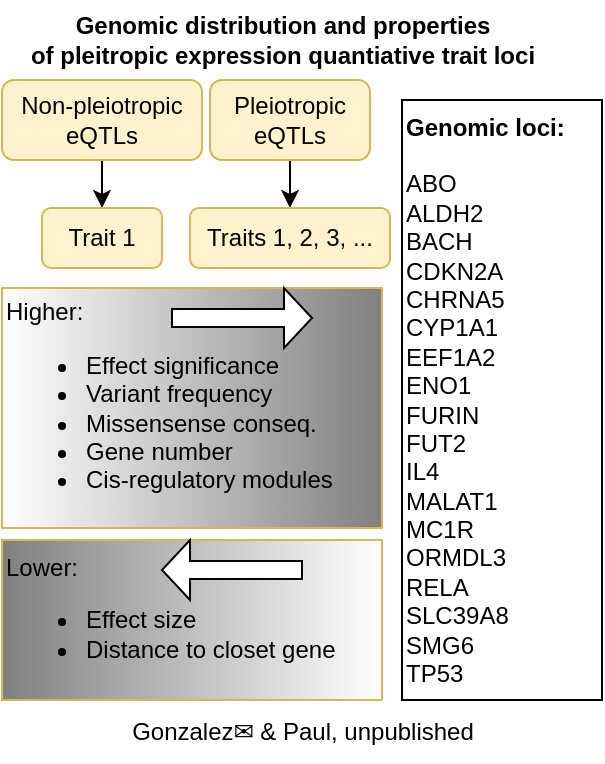 <mxfile version="20.8.16" type="device"><diagram name="Page-1" id="Vjk6BLJHzVL-f5j-Qir_"><mxGraphModel dx="818" dy="483" grid="1" gridSize="10" guides="1" tooltips="1" connect="1" arrows="1" fold="1" page="1" pageScale="1" pageWidth="1169" pageHeight="827" math="0" shadow="0"><root><mxCell id="0"/><mxCell id="1" parent="0"/><mxCell id="TvS2cYmYcbYLoNnPiuxB-8" style="rounded=0;orthogonalLoop=1;jettySize=auto;html=1;exitX=0.5;exitY=1;exitDx=0;exitDy=0;entryX=0.5;entryY=0;entryDx=0;entryDy=0;" parent="1" source="TvS2cYmYcbYLoNnPiuxB-1" target="TvS2cYmYcbYLoNnPiuxB-4" edge="1"><mxGeometry relative="1" as="geometry"><mxPoint x="525" y="250" as="targetPoint"/></mxGeometry></mxCell><mxCell id="TvS2cYmYcbYLoNnPiuxB-1" value="Non-pleiotropic&lt;br&gt;eQTLs" style="rounded=1;whiteSpace=wrap;html=1;fillColor=#fff2cc;strokeColor=#d6b656;" parent="1" vertex="1"><mxGeometry x="385" y="310" width="100" height="40" as="geometry"/></mxCell><mxCell id="TvS2cYmYcbYLoNnPiuxB-4" value="Trait 1" style="rounded=1;whiteSpace=wrap;html=1;fillColor=#fff2cc;strokeColor=#d6b656;" parent="1" vertex="1"><mxGeometry x="405" y="374" width="60" height="30" as="geometry"/></mxCell><mxCell id="TvS2cYmYcbYLoNnPiuxB-10" style="rounded=0;orthogonalLoop=1;jettySize=auto;html=1;entryX=0.5;entryY=0;entryDx=0;entryDy=0;exitX=0.5;exitY=1;exitDx=0;exitDy=0;" parent="1" source="TvS2cYmYcbYLoNnPiuxB-12" target="TvS2cYmYcbYLoNnPiuxB-13" edge="1"><mxGeometry relative="1" as="geometry"><mxPoint x="470" y="320" as="sourcePoint"/><mxPoint x="470" y="330" as="targetPoint"/></mxGeometry></mxCell><mxCell id="TvS2cYmYcbYLoNnPiuxB-12" value="Pleiotropic&lt;br&gt;eQTLs" style="rounded=1;whiteSpace=wrap;html=1;fillColor=#fff2cc;strokeColor=#d6b656;" parent="1" vertex="1"><mxGeometry x="489" y="310" width="80" height="40" as="geometry"/></mxCell><mxCell id="TvS2cYmYcbYLoNnPiuxB-13" value="Traits 1, 2, 3, ..." style="rounded=1;whiteSpace=wrap;html=1;fillColor=#fff2cc;strokeColor=#d6b656;" parent="1" vertex="1"><mxGeometry x="479" y="374" width="100" height="30" as="geometry"/></mxCell><mxCell id="TvS2cYmYcbYLoNnPiuxB-20" value="&lt;b&gt;Genomic distribution and properties &lt;br&gt;of pleitropic expression quantiative trait loci&lt;br&gt;&lt;/b&gt;" style="text;html=1;align=center;verticalAlign=middle;resizable=0;points=[];autosize=1;strokeColor=none;fillColor=none;" parent="1" vertex="1"><mxGeometry x="385" y="270" width="280" height="40" as="geometry"/></mxCell><mxCell id="TvS2cYmYcbYLoNnPiuxB-26" value="Higher:&lt;br&gt;&lt;ul&gt;&lt;li&gt;&lt;span style=&quot;background-color: initial;&quot;&gt;Effect significance&lt;/span&gt;&lt;/li&gt;&lt;li&gt;&lt;span style=&quot;background-color: initial;&quot;&gt;Variant frequency&lt;/span&gt;&lt;/li&gt;&lt;li&gt;&lt;span style=&quot;background-color: initial;&quot;&gt;Missensense conseq.&lt;/span&gt;&lt;/li&gt;&lt;li&gt;&lt;span style=&quot;background-color: initial;&quot;&gt;Gene number&lt;/span&gt;&lt;/li&gt;&lt;li&gt;&lt;span style=&quot;background-color: initial;&quot;&gt;Cis-regulatory modules&lt;/span&gt;&lt;/li&gt;&lt;/ul&gt;" style="text;html=1;align=left;verticalAlign=middle;resizable=0;points=[];autosize=1;strokeColor=#d6b656;fillColor=#FFFFFF;gradientColor=#808080;gradientDirection=east;" parent="1" vertex="1"><mxGeometry x="385" y="414" width="190" height="120" as="geometry"/></mxCell><mxCell id="TvS2cYmYcbYLoNnPiuxB-27" value="" style="shape=singleArrow;whiteSpace=wrap;html=1;" parent="1" vertex="1"><mxGeometry x="470" y="414" width="70" height="30" as="geometry"/></mxCell><mxCell id="TvS2cYmYcbYLoNnPiuxB-29" value="Lower:&lt;br&gt;&lt;ul&gt;&lt;li&gt;Effect size&lt;/li&gt;&lt;li&gt;&lt;span style=&quot;text-align: center;&quot;&gt;Distance to closet gene&lt;/span&gt;&lt;br&gt;&lt;/li&gt;&lt;/ul&gt;" style="text;html=1;align=left;verticalAlign=middle;resizable=0;points=[];autosize=1;strokeColor=#d6b656;fillColor=#808080;gradientColor=#FFFFFF;gradientDirection=east;" parent="1" vertex="1"><mxGeometry x="385" y="540" width="190" height="80" as="geometry"/></mxCell><mxCell id="TvS2cYmYcbYLoNnPiuxB-31" value="" style="shape=singleArrow;whiteSpace=wrap;html=1;direction=west;" parent="1" vertex="1"><mxGeometry x="465" y="540" width="70" height="30" as="geometry"/></mxCell><mxCell id="TvS2cYmYcbYLoNnPiuxB-32" value="&lt;div&gt;&lt;b&gt;Genomic loci:&lt;/b&gt;&lt;/div&gt;&lt;div&gt;&lt;b&gt;&lt;br&gt;&lt;/b&gt;&lt;/div&gt;&lt;div&gt;ABO&lt;/div&gt;&lt;div&gt;ALDH2&lt;/div&gt;&lt;div&gt;BACH&lt;/div&gt;&lt;div&gt;CDKN2A&lt;/div&gt;&lt;div&gt;CHRNA5&lt;/div&gt;&lt;div&gt;CYP1A1&lt;/div&gt;&lt;div&gt;EEF1A2&lt;/div&gt;&lt;div&gt;ENO1&lt;/div&gt;&lt;div&gt;FURIN&lt;/div&gt;&lt;div&gt;FUT2&lt;/div&gt;&lt;div&gt;IL4&lt;/div&gt;&lt;div&gt;MALAT1&lt;/div&gt;&lt;div&gt;MC1R&lt;/div&gt;&lt;div&gt;ORMDL3&lt;/div&gt;&lt;div&gt;RELA&lt;/div&gt;&lt;div&gt;SLC39A8&lt;/div&gt;&lt;div&gt;SMG6&lt;/div&gt;&lt;div&gt;TP53&lt;/div&gt;" style="text;html=1;align=left;verticalAlign=middle;resizable=0;points=[];autosize=1;strokeColor=default;fillColor=none;" parent="1" vertex="1"><mxGeometry x="585" y="320" width="100" height="300" as="geometry"/></mxCell><mxCell id="TvS2cYmYcbYLoNnPiuxB-33" value="Gonzalez✉ &amp;amp; Paul, unpublished" style="text;html=1;align=center;verticalAlign=middle;resizable=0;points=[];autosize=1;strokeColor=none;fillColor=none;" parent="1" vertex="1"><mxGeometry x="440" y="621" width="190" height="30" as="geometry"/></mxCell></root></mxGraphModel></diagram></mxfile>